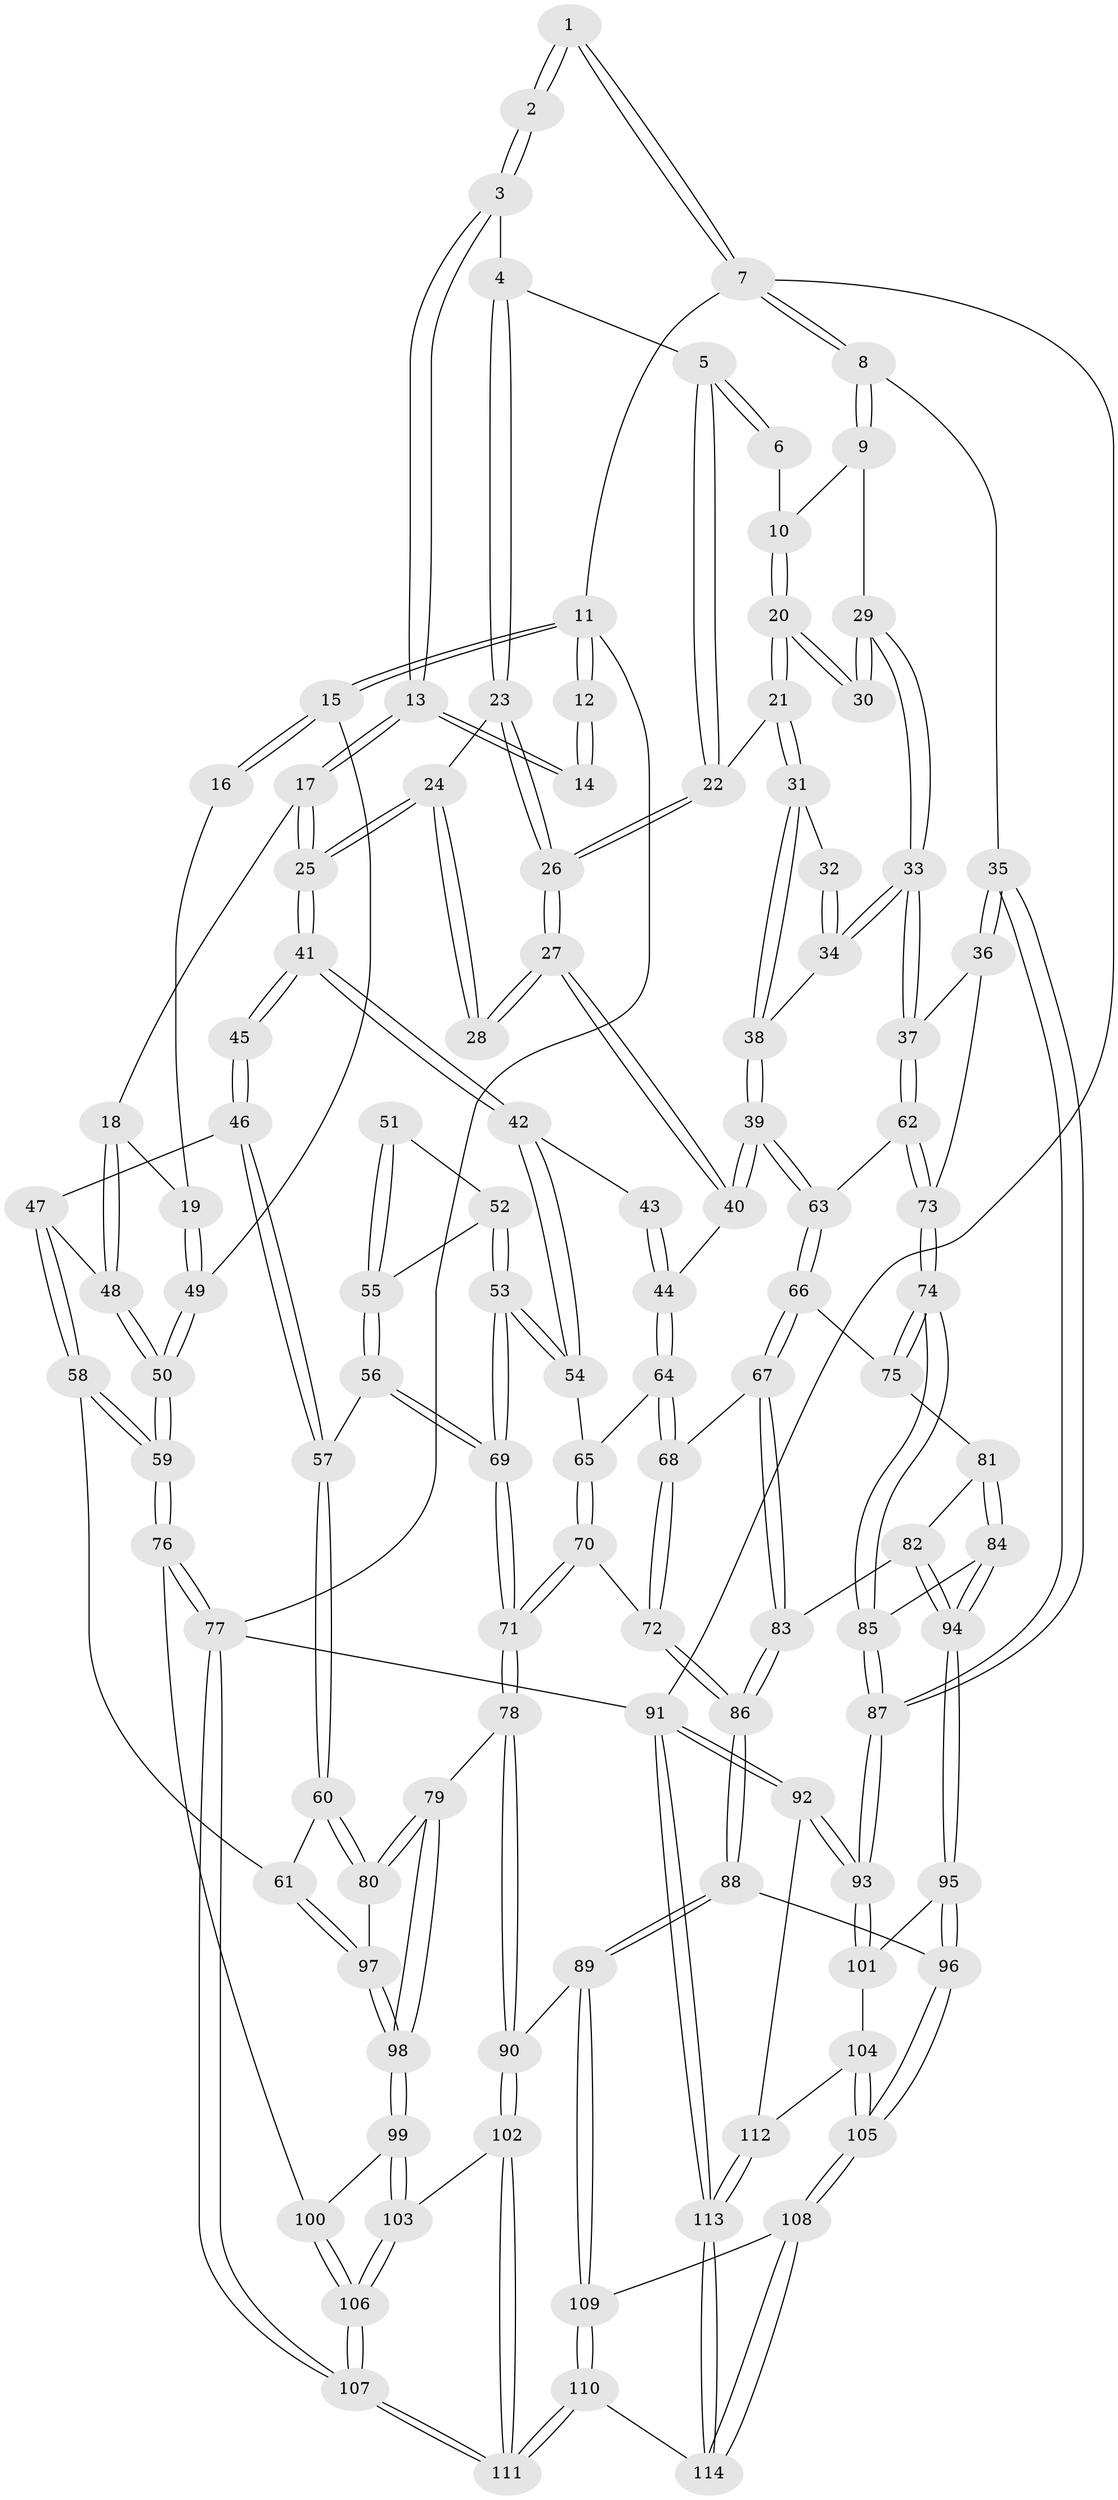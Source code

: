 // Generated by graph-tools (version 1.1) at 2025/38/03/09/25 02:38:46]
// undirected, 114 vertices, 282 edges
graph export_dot {
graph [start="1"]
  node [color=gray90,style=filled];
  1 [pos="+0.852510166502815+0"];
  2 [pos="+0.4327500979695837+0"];
  3 [pos="+0.43257025633285984+0"];
  4 [pos="+0.4517917817491173+0"];
  5 [pos="+0.6732581823538445+0.09113374117590467"];
  6 [pos="+0.8252831647250201+0"];
  7 [pos="+1+0"];
  8 [pos="+1+0.06951200685345853"];
  9 [pos="+0.9463277850672133+0.1546450679178776"];
  10 [pos="+0.8370025894926342+0.024219018847388057"];
  11 [pos="+0+0"];
  12 [pos="+0.14096137827523758+0"];
  13 [pos="+0.21232241035983343+0.09634268725280765"];
  14 [pos="+0.16398873561132432+0.07902171943921833"];
  15 [pos="+0+0"];
  16 [pos="+0.15849665552073366+0.07894637922980186"];
  17 [pos="+0.22357748178326953+0.178786749534857"];
  18 [pos="+0.1458668469266915+0.23994389492830354"];
  19 [pos="+0.04183564319539048+0.2199438862419152"];
  20 [pos="+0.7610769970501343+0.1776624228310039"];
  21 [pos="+0.7531599188138449+0.18226824200750413"];
  22 [pos="+0.6938818117976616+0.18774432599675028"];
  23 [pos="+0.45172644824394403+0"];
  24 [pos="+0.4483106230840435+0.021615090299054195"];
  25 [pos="+0.4207061995248992+0.2333783804758134"];
  26 [pos="+0.6765583425140113+0.2029594480763456"];
  27 [pos="+0.670742224712697+0.20911339748394878"];
  28 [pos="+0.6696023653673356+0.20943906780987506"];
  29 [pos="+0.9213767254622849+0.18766659456479887"];
  30 [pos="+0.8728165572523195+0.19685849758802795"];
  31 [pos="+0.8006858814259106+0.27534312607390204"];
  32 [pos="+0.8557911656687536+0.23639440401180217"];
  33 [pos="+0.9397533914919819+0.35080287177467406"];
  34 [pos="+0.8554499695740184+0.3493109130725529"];
  35 [pos="+1+0.3610775889838027"];
  36 [pos="+1+0.3676611004675683"];
  37 [pos="+0.9436329291979606+0.35322937130592746"];
  38 [pos="+0.8192200975966455+0.3542923905092728"];
  39 [pos="+0.801173473747685+0.36662974517594593"];
  40 [pos="+0.7153506982163744+0.33058002395647657"];
  41 [pos="+0.43089589094284+0.2612549383239063"];
  42 [pos="+0.44407916964194516+0.27551502604557754"];
  43 [pos="+0.6382945858611663+0.2232320255648642"];
  44 [pos="+0.6342712888574387+0.3900430360953541"];
  45 [pos="+0.2599294807333282+0.342678942355229"];
  46 [pos="+0.22226296377466312+0.3465973317773584"];
  47 [pos="+0.1974583271074486+0.34032098660357046"];
  48 [pos="+0.17598722803595865+0.30627370490903627"];
  49 [pos="+0+0.21245286098713848"];
  50 [pos="+0+0.492958439317669"];
  51 [pos="+0.280617621599934+0.3937677296389416"];
  52 [pos="+0.3232373522122805+0.4201038180152334"];
  53 [pos="+0.42170643089738674+0.3961172561434928"];
  54 [pos="+0.4600123755347256+0.3377163632578243"];
  55 [pos="+0.2786631326561646+0.45624568016288525"];
  56 [pos="+0.26391625001309654+0.48391148993242755"];
  57 [pos="+0.2476153654785539+0.48558672081293713"];
  58 [pos="+0.06184627332707708+0.5256079698270867"];
  59 [pos="+0+0.5432510565232215"];
  60 [pos="+0.22454257751171974+0.49827683775154974"];
  61 [pos="+0.08418552399046202+0.5314139484488982"];
  62 [pos="+0.907697648951015+0.48413346942495944"];
  63 [pos="+0.7807868804262713+0.44092465170975775"];
  64 [pos="+0.6130620655144305+0.41328132076956875"];
  65 [pos="+0.48435642225055603+0.3585087401315339"];
  66 [pos="+0.7579444321524261+0.473618581023586"];
  67 [pos="+0.680703510643324+0.5050040787692469"];
  68 [pos="+0.6617413171465246+0.4989546762652752"];
  69 [pos="+0.3722320340097179+0.5295157211415369"];
  70 [pos="+0.5173564881305998+0.5494080224794228"];
  71 [pos="+0.3919357146236767+0.6036220097813928"];
  72 [pos="+0.5735985752278467+0.5629359082468969"];
  73 [pos="+0.9219958588336691+0.546005092705009"];
  74 [pos="+0.921449366807895+0.573245037360409"];
  75 [pos="+0.7747375637458264+0.49089542243483664"];
  76 [pos="+0+0.5844704219381863"];
  77 [pos="+0+1"];
  78 [pos="+0.38395978160585154+0.630854227259882"];
  79 [pos="+0.31279531995248+0.6296946459460987"];
  80 [pos="+0.29752991431821313+0.6267601795748668"];
  81 [pos="+0.8008085498768115+0.5738050425586287"];
  82 [pos="+0.7345487132575893+0.6099362942028164"];
  83 [pos="+0.7066166764007504+0.5832440237624524"];
  84 [pos="+0.8939435886195235+0.6130424339358019"];
  85 [pos="+0.9281472294506783+0.5956441770713569"];
  86 [pos="+0.5884621110554824+0.7205066502960279"];
  87 [pos="+1+0.7577208105680856"];
  88 [pos="+0.5792746720225201+0.7695440167287825"];
  89 [pos="+0.4696164670679393+0.7799048984112709"];
  90 [pos="+0.43333247379799233+0.7690537704547878"];
  91 [pos="+1+1"];
  92 [pos="+1+0.8537628618937297"];
  93 [pos="+1+0.844626877658039"];
  94 [pos="+0.7861093612440518+0.7108429473857278"];
  95 [pos="+0.7831615829557278+0.7211655405051315"];
  96 [pos="+0.5925335613451328+0.776537392583566"];
  97 [pos="+0.19880240421076634+0.633030356502568"];
  98 [pos="+0.1896826472848342+0.7982231490271693"];
  99 [pos="+0.18886767153834855+0.8027898557822003"];
  100 [pos="+0+0.6125792946822017"];
  101 [pos="+0.8222668013281917+0.7739645045060197"];
  102 [pos="+0.32182076199236015+0.8403254824764771"];
  103 [pos="+0.20139640835370087+0.828272303459671"];
  104 [pos="+0.801504648589756+0.8803607106352093"];
  105 [pos="+0.6809914995683113+0.9504583445502413"];
  106 [pos="+0.11845768995945039+0.9331543317488709"];
  107 [pos="+0+1"];
  108 [pos="+0.6611513414395432+1"];
  109 [pos="+0.47840492992245265+0.871555520397559"];
  110 [pos="+0.42541591396798817+1"];
  111 [pos="+0.36907963664937077+1"];
  112 [pos="+0.8828216725045526+0.9267915152180242"];
  113 [pos="+0.7402062664142945+1"];
  114 [pos="+0.6600186004730558+1"];
  1 -- 2;
  1 -- 2;
  1 -- 7;
  1 -- 7;
  2 -- 3;
  2 -- 3;
  3 -- 4;
  3 -- 13;
  3 -- 13;
  4 -- 5;
  4 -- 23;
  4 -- 23;
  5 -- 6;
  5 -- 6;
  5 -- 22;
  5 -- 22;
  6 -- 10;
  7 -- 8;
  7 -- 8;
  7 -- 11;
  7 -- 91;
  8 -- 9;
  8 -- 9;
  8 -- 35;
  9 -- 10;
  9 -- 29;
  10 -- 20;
  10 -- 20;
  11 -- 12;
  11 -- 12;
  11 -- 15;
  11 -- 15;
  11 -- 77;
  12 -- 14;
  12 -- 14;
  13 -- 14;
  13 -- 14;
  13 -- 17;
  13 -- 17;
  15 -- 16;
  15 -- 16;
  15 -- 49;
  16 -- 19;
  17 -- 18;
  17 -- 25;
  17 -- 25;
  18 -- 19;
  18 -- 48;
  18 -- 48;
  19 -- 49;
  19 -- 49;
  20 -- 21;
  20 -- 21;
  20 -- 30;
  20 -- 30;
  21 -- 22;
  21 -- 31;
  21 -- 31;
  22 -- 26;
  22 -- 26;
  23 -- 24;
  23 -- 26;
  23 -- 26;
  24 -- 25;
  24 -- 25;
  24 -- 28;
  24 -- 28;
  25 -- 41;
  25 -- 41;
  26 -- 27;
  26 -- 27;
  27 -- 28;
  27 -- 28;
  27 -- 40;
  27 -- 40;
  29 -- 30;
  29 -- 30;
  29 -- 33;
  29 -- 33;
  31 -- 32;
  31 -- 38;
  31 -- 38;
  32 -- 34;
  32 -- 34;
  33 -- 34;
  33 -- 34;
  33 -- 37;
  33 -- 37;
  34 -- 38;
  35 -- 36;
  35 -- 36;
  35 -- 87;
  35 -- 87;
  36 -- 37;
  36 -- 73;
  37 -- 62;
  37 -- 62;
  38 -- 39;
  38 -- 39;
  39 -- 40;
  39 -- 40;
  39 -- 63;
  39 -- 63;
  40 -- 44;
  41 -- 42;
  41 -- 42;
  41 -- 45;
  41 -- 45;
  42 -- 43;
  42 -- 54;
  42 -- 54;
  43 -- 44;
  43 -- 44;
  44 -- 64;
  44 -- 64;
  45 -- 46;
  45 -- 46;
  46 -- 47;
  46 -- 57;
  46 -- 57;
  47 -- 48;
  47 -- 58;
  47 -- 58;
  48 -- 50;
  48 -- 50;
  49 -- 50;
  49 -- 50;
  50 -- 59;
  50 -- 59;
  51 -- 52;
  51 -- 55;
  51 -- 55;
  52 -- 53;
  52 -- 53;
  52 -- 55;
  53 -- 54;
  53 -- 54;
  53 -- 69;
  53 -- 69;
  54 -- 65;
  55 -- 56;
  55 -- 56;
  56 -- 57;
  56 -- 69;
  56 -- 69;
  57 -- 60;
  57 -- 60;
  58 -- 59;
  58 -- 59;
  58 -- 61;
  59 -- 76;
  59 -- 76;
  60 -- 61;
  60 -- 80;
  60 -- 80;
  61 -- 97;
  61 -- 97;
  62 -- 63;
  62 -- 73;
  62 -- 73;
  63 -- 66;
  63 -- 66;
  64 -- 65;
  64 -- 68;
  64 -- 68;
  65 -- 70;
  65 -- 70;
  66 -- 67;
  66 -- 67;
  66 -- 75;
  67 -- 68;
  67 -- 83;
  67 -- 83;
  68 -- 72;
  68 -- 72;
  69 -- 71;
  69 -- 71;
  70 -- 71;
  70 -- 71;
  70 -- 72;
  71 -- 78;
  71 -- 78;
  72 -- 86;
  72 -- 86;
  73 -- 74;
  73 -- 74;
  74 -- 75;
  74 -- 75;
  74 -- 85;
  74 -- 85;
  75 -- 81;
  76 -- 77;
  76 -- 77;
  76 -- 100;
  77 -- 107;
  77 -- 107;
  77 -- 91;
  78 -- 79;
  78 -- 90;
  78 -- 90;
  79 -- 80;
  79 -- 80;
  79 -- 98;
  79 -- 98;
  80 -- 97;
  81 -- 82;
  81 -- 84;
  81 -- 84;
  82 -- 83;
  82 -- 94;
  82 -- 94;
  83 -- 86;
  83 -- 86;
  84 -- 85;
  84 -- 94;
  84 -- 94;
  85 -- 87;
  85 -- 87;
  86 -- 88;
  86 -- 88;
  87 -- 93;
  87 -- 93;
  88 -- 89;
  88 -- 89;
  88 -- 96;
  89 -- 90;
  89 -- 109;
  89 -- 109;
  90 -- 102;
  90 -- 102;
  91 -- 92;
  91 -- 92;
  91 -- 113;
  91 -- 113;
  92 -- 93;
  92 -- 93;
  92 -- 112;
  93 -- 101;
  93 -- 101;
  94 -- 95;
  94 -- 95;
  95 -- 96;
  95 -- 96;
  95 -- 101;
  96 -- 105;
  96 -- 105;
  97 -- 98;
  97 -- 98;
  98 -- 99;
  98 -- 99;
  99 -- 100;
  99 -- 103;
  99 -- 103;
  100 -- 106;
  100 -- 106;
  101 -- 104;
  102 -- 103;
  102 -- 111;
  102 -- 111;
  103 -- 106;
  103 -- 106;
  104 -- 105;
  104 -- 105;
  104 -- 112;
  105 -- 108;
  105 -- 108;
  106 -- 107;
  106 -- 107;
  107 -- 111;
  107 -- 111;
  108 -- 109;
  108 -- 114;
  108 -- 114;
  109 -- 110;
  109 -- 110;
  110 -- 111;
  110 -- 111;
  110 -- 114;
  112 -- 113;
  112 -- 113;
  113 -- 114;
  113 -- 114;
}
